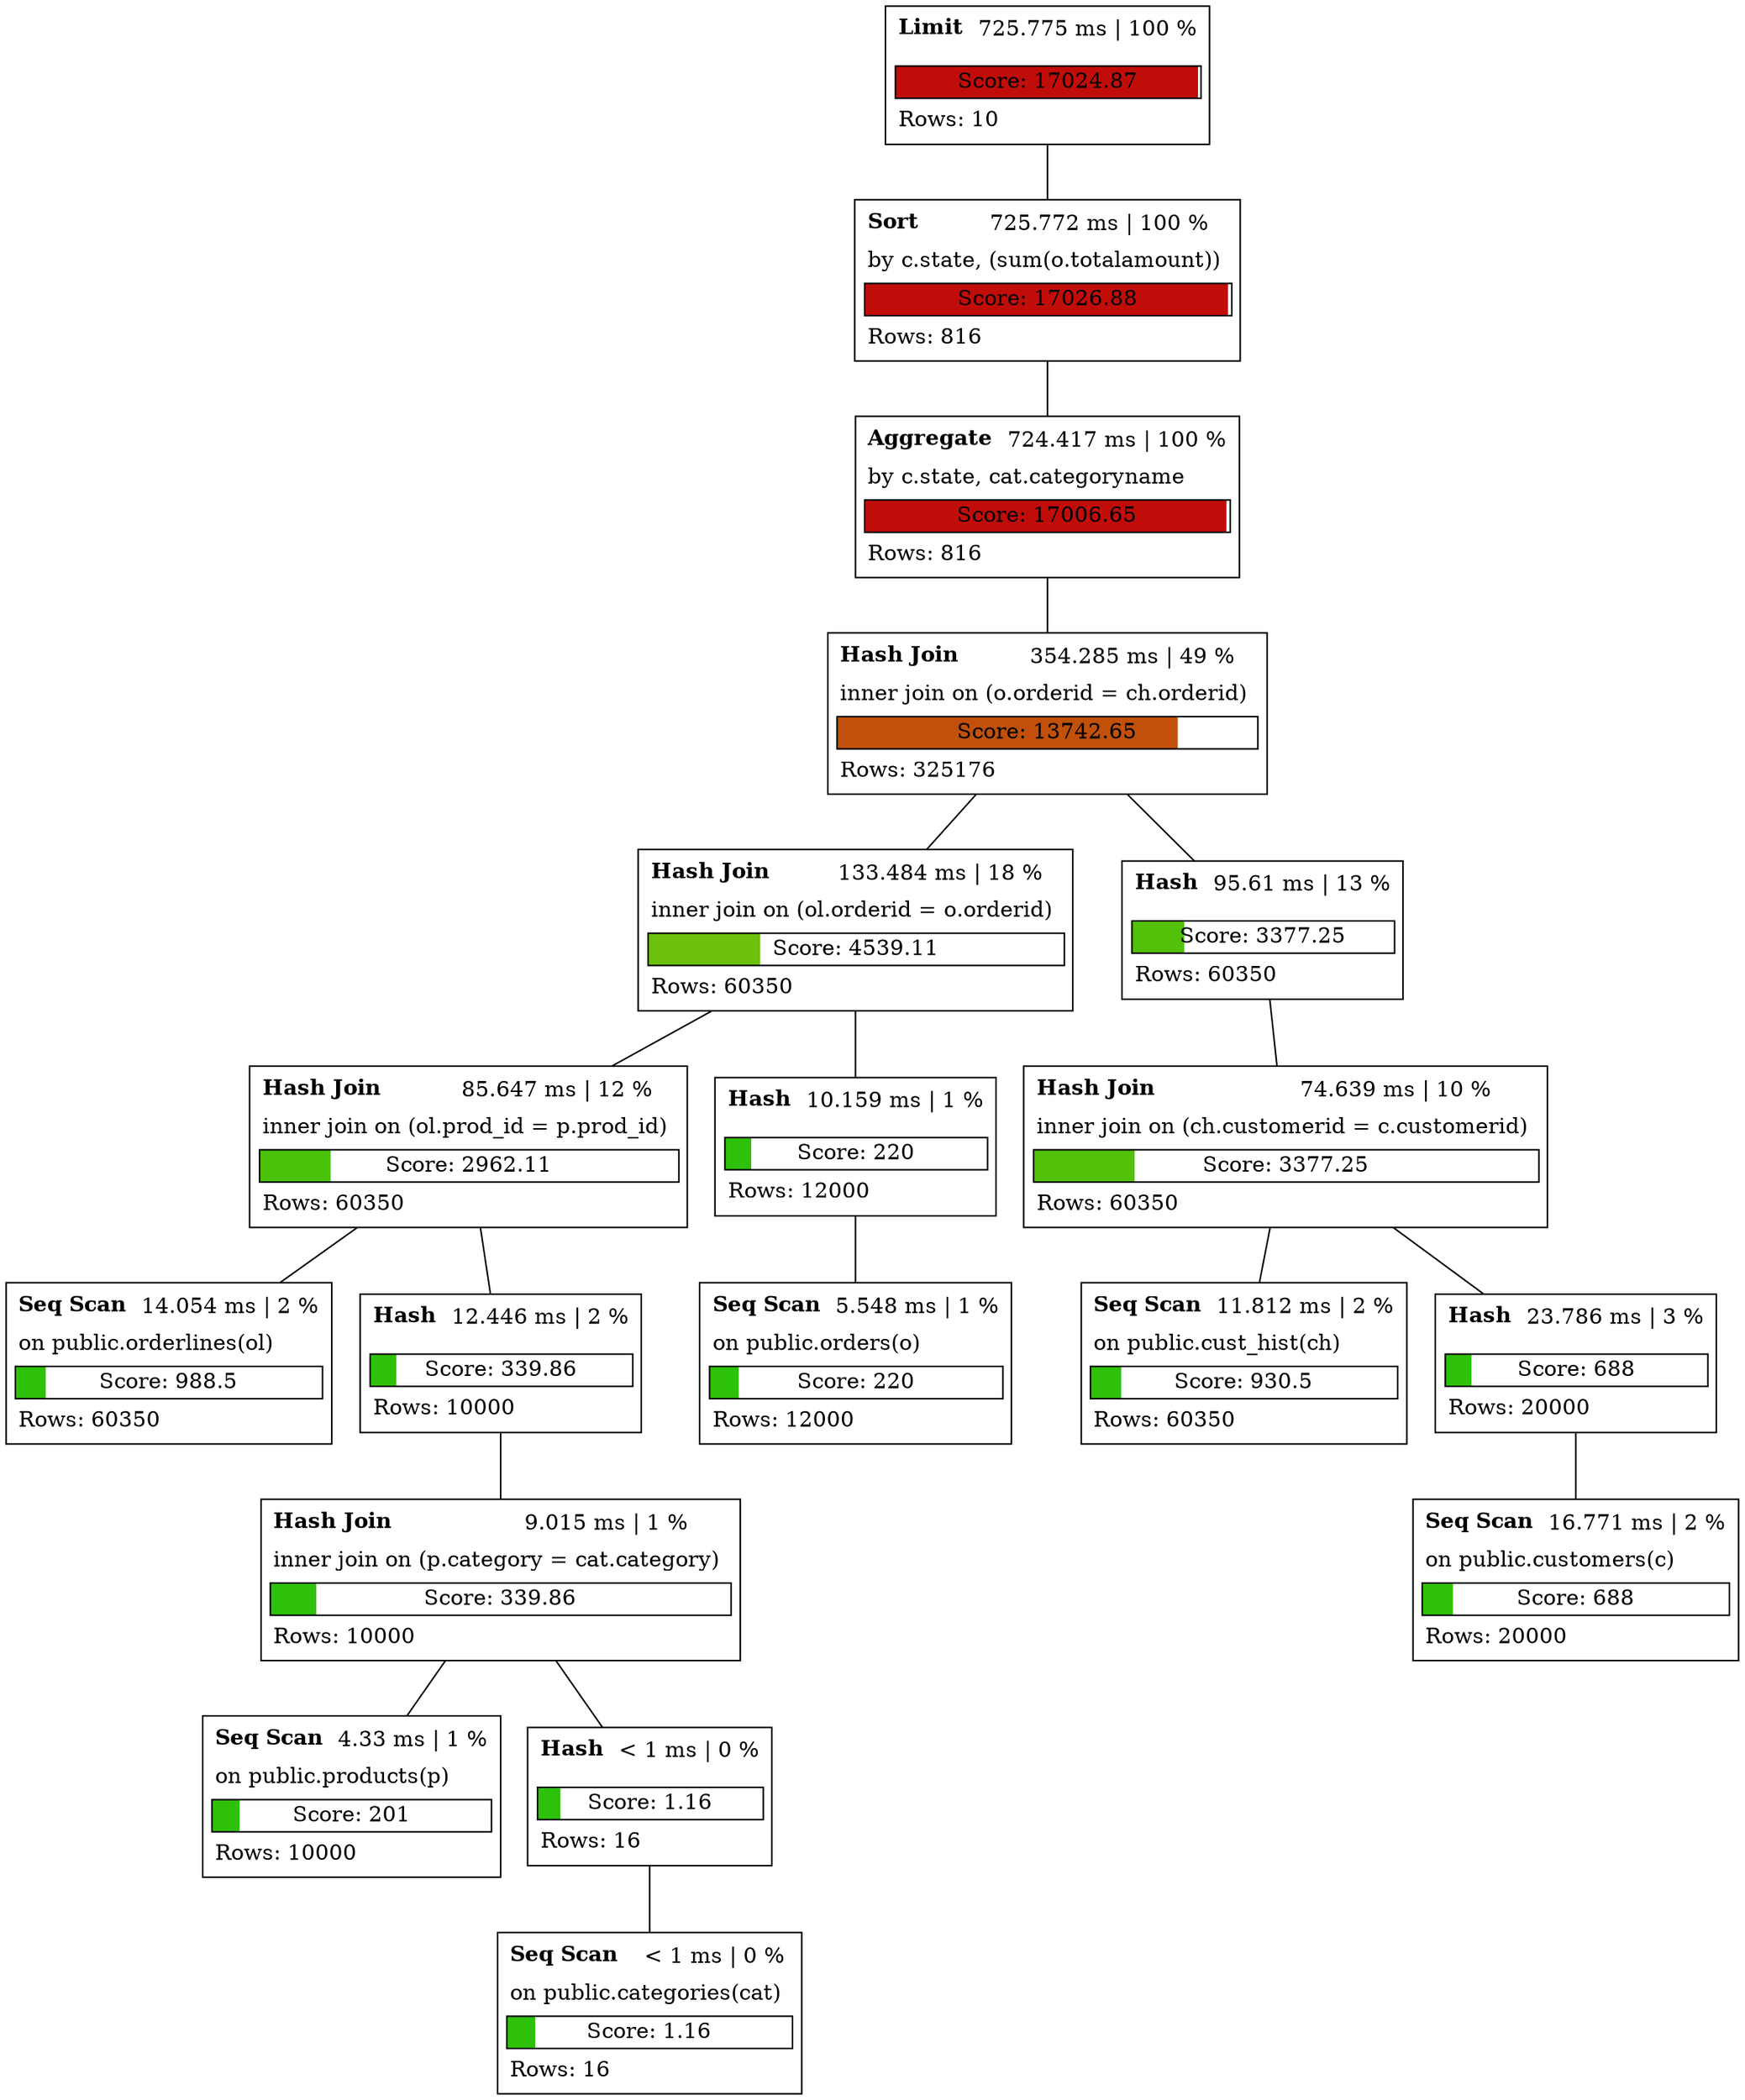 
graph "" {
    node[shape=plain,style=rounded];

    
node0[
    label=<
    <table cellborder="0" cellspacing="5">
        <tr><td align="left"><b>Limit</b></td><td>725.775 ms | 100 %</td></tr>
        <tr><td colspan="2" align="left"></td></tr>
        <tr><td colspan="2" border="1" bgcolor="#c10d0a;0.99:white">Score: 17024.87</td></tr>
        <tr><td colspan="2" align="left">Rows: 10</td></tr>
    </table>
>
];


node1[
    label=<
    <table cellborder="0" cellspacing="5">
        <tr><td align="left"><b>Sort</b></td><td>725.772 ms | 100 %</td></tr>
        <tr><td colspan="2" align="left">by c.state, (sum(o.totalamount))</td></tr>
        <tr><td colspan="2" border="1" bgcolor="#c10d0a;0.99:white">Score: 17026.88</td></tr>
        <tr><td colspan="2" align="left">Rows: 816</td></tr>
    </table>
>
];


node2[
    label=<
    <table cellborder="0" cellspacing="5">
        <tr><td align="left"><b>Aggregate</b></td><td>724.417 ms | 100 %</td></tr>
        <tr><td colspan="2" align="left">by c.state, cat.categoryname</td></tr>
        <tr><td colspan="2" border="1" bgcolor="#c10d0a;0.99:white">Score: 17006.65</td></tr>
        <tr><td colspan="2" align="left">Rows: 816</td></tr>
    </table>
>
];


node3[
    label=<
    <table cellborder="0" cellspacing="5">
        <tr><td align="left"><b>Hash Join</b></td><td>354.285 ms | 49 %</td></tr>
        <tr><td colspan="2" align="left">inner join on (o.orderid = ch.orderid)</td></tr>
        <tr><td colspan="2" border="1" bgcolor="#c1500a;0.81:white">Score: 13742.65</td></tr>
        <tr><td colspan="2" align="left">Rows: 325176</td></tr>
    </table>
>
];


node4[
    label=<
    <table cellborder="0" cellspacing="5">
        <tr><td align="left"><b>Hash Join</b></td><td>133.484 ms | 18 %</td></tr>
        <tr><td colspan="2" align="left">inner join on (ol.orderid = o.orderid)</td></tr>
        <tr><td colspan="2" border="1" bgcolor="#6cc10a;0.27:white">Score: 4539.11</td></tr>
        <tr><td colspan="2" align="left">Rows: 60350</td></tr>
    </table>
>
];


node5[
    label=<
    <table cellborder="0" cellspacing="5">
        <tr><td align="left"><b>Hash Join</b></td><td>85.647 ms | 12 %</td></tr>
        <tr><td colspan="2" align="left">inner join on (ol.prod_id = p.prod_id)</td></tr>
        <tr><td colspan="2" border="1" bgcolor="#4ac10a;0.17:white">Score: 2962.11</td></tr>
        <tr><td colspan="2" align="left">Rows: 60350</td></tr>
    </table>
>
];


node6[
    label=<
    <table cellborder="0" cellspacing="5">
        <tr><td align="left"><b>Seq Scan</b></td><td>14.054 ms | 2 %</td></tr>
        <tr><td colspan="2" align="left">on public.orderlines(ol)</td></tr>
        <tr><td colspan="2" border="1" bgcolor="#2ec10a;0.10:white">Score: 988.5</td></tr>
        <tr><td colspan="2" align="left">Rows: 60350</td></tr>
    </table>
>
];

node5 -- node6

node7[
    label=<
    <table cellborder="0" cellspacing="5">
        <tr><td align="left"><b>Hash</b></td><td>12.446 ms | 2 %</td></tr>
        <tr><td colspan="2" align="left"></td></tr>
        <tr><td colspan="2" border="1" bgcolor="#2ec10a;0.10:white">Score: 339.86</td></tr>
        <tr><td colspan="2" align="left">Rows: 10000</td></tr>
    </table>
>
];


node8[
    label=<
    <table cellborder="0" cellspacing="5">
        <tr><td align="left"><b>Hash Join</b></td><td>9.015 ms | 1 %</td></tr>
        <tr><td colspan="2" align="left">inner join on (p.category = cat.category)</td></tr>
        <tr><td colspan="2" border="1" bgcolor="#2ec10a;0.10:white">Score: 339.86</td></tr>
        <tr><td colspan="2" align="left">Rows: 10000</td></tr>
    </table>
>
];


node9[
    label=<
    <table cellborder="0" cellspacing="5">
        <tr><td align="left"><b>Seq Scan</b></td><td>4.33 ms | 1 %</td></tr>
        <tr><td colspan="2" align="left">on public.products(p)</td></tr>
        <tr><td colspan="2" border="1" bgcolor="#2ec10a;0.10:white">Score: 201</td></tr>
        <tr><td colspan="2" align="left">Rows: 10000</td></tr>
    </table>
>
];

node8 -- node9

node10[
    label=<
    <table cellborder="0" cellspacing="5">
        <tr><td align="left"><b>Hash</b></td><td>&lt; 1 ms | 0 %</td></tr>
        <tr><td colspan="2" align="left"></td></tr>
        <tr><td colspan="2" border="1" bgcolor="#2ec10a;0.10:white">Score: 1.16</td></tr>
        <tr><td colspan="2" align="left">Rows: 16</td></tr>
    </table>
>
];


node11[
    label=<
    <table cellborder="0" cellspacing="5">
        <tr><td align="left"><b>Seq Scan</b></td><td>&lt; 1 ms | 0 %</td></tr>
        <tr><td colspan="2" align="left">on public.categories(cat)</td></tr>
        <tr><td colspan="2" border="1" bgcolor="#2ec10a;0.10:white">Score: 1.16</td></tr>
        <tr><td colspan="2" align="left">Rows: 16</td></tr>
    </table>
>
];

node10 -- node11
node8 -- node10
node7 -- node8
node5 -- node7
node4 -- node5

node12[
    label=<
    <table cellborder="0" cellspacing="5">
        <tr><td align="left"><b>Hash</b></td><td>10.159 ms | 1 %</td></tr>
        <tr><td colspan="2" align="left"></td></tr>
        <tr><td colspan="2" border="1" bgcolor="#2ec10a;0.10:white">Score: 220</td></tr>
        <tr><td colspan="2" align="left">Rows: 12000</td></tr>
    </table>
>
];


node13[
    label=<
    <table cellborder="0" cellspacing="5">
        <tr><td align="left"><b>Seq Scan</b></td><td>5.548 ms | 1 %</td></tr>
        <tr><td colspan="2" align="left">on public.orders(o)</td></tr>
        <tr><td colspan="2" border="1" bgcolor="#2ec10a;0.10:white">Score: 220</td></tr>
        <tr><td colspan="2" align="left">Rows: 12000</td></tr>
    </table>
>
];

node12 -- node13
node4 -- node12
node3 -- node4

node14[
    label=<
    <table cellborder="0" cellspacing="5">
        <tr><td align="left"><b>Hash</b></td><td>95.61 ms | 13 %</td></tr>
        <tr><td colspan="2" align="left"></td></tr>
        <tr><td colspan="2" border="1" bgcolor="#53c10a;0.20:white">Score: 3377.25</td></tr>
        <tr><td colspan="2" align="left">Rows: 60350</td></tr>
    </table>
>
];


node15[
    label=<
    <table cellborder="0" cellspacing="5">
        <tr><td align="left"><b>Hash Join</b></td><td>74.639 ms | 10 %</td></tr>
        <tr><td colspan="2" align="left">inner join on (ch.customerid = c.customerid)</td></tr>
        <tr><td colspan="2" border="1" bgcolor="#53c10a;0.20:white">Score: 3377.25</td></tr>
        <tr><td colspan="2" align="left">Rows: 60350</td></tr>
    </table>
>
];


node16[
    label=<
    <table cellborder="0" cellspacing="5">
        <tr><td align="left"><b>Seq Scan</b></td><td>11.812 ms | 2 %</td></tr>
        <tr><td colspan="2" align="left">on public.cust_hist(ch)</td></tr>
        <tr><td colspan="2" border="1" bgcolor="#2ec10a;0.10:white">Score: 930.5</td></tr>
        <tr><td colspan="2" align="left">Rows: 60350</td></tr>
    </table>
>
];

node15 -- node16

node17[
    label=<
    <table cellborder="0" cellspacing="5">
        <tr><td align="left"><b>Hash</b></td><td>23.786 ms | 3 %</td></tr>
        <tr><td colspan="2" align="left"></td></tr>
        <tr><td colspan="2" border="1" bgcolor="#2ec10a;0.10:white">Score: 688</td></tr>
        <tr><td colspan="2" align="left">Rows: 20000</td></tr>
    </table>
>
];


node18[
    label=<
    <table cellborder="0" cellspacing="5">
        <tr><td align="left"><b>Seq Scan</b></td><td>16.771 ms | 2 %</td></tr>
        <tr><td colspan="2" align="left">on public.customers(c)</td></tr>
        <tr><td colspan="2" border="1" bgcolor="#2ec10a;0.10:white">Score: 688</td></tr>
        <tr><td colspan="2" align="left">Rows: 20000</td></tr>
    </table>
>
];

node17 -- node18
node15 -- node17
node14 -- node15
node3 -- node14
node2 -- node3
node1 -- node2
node0 -- node1

}
